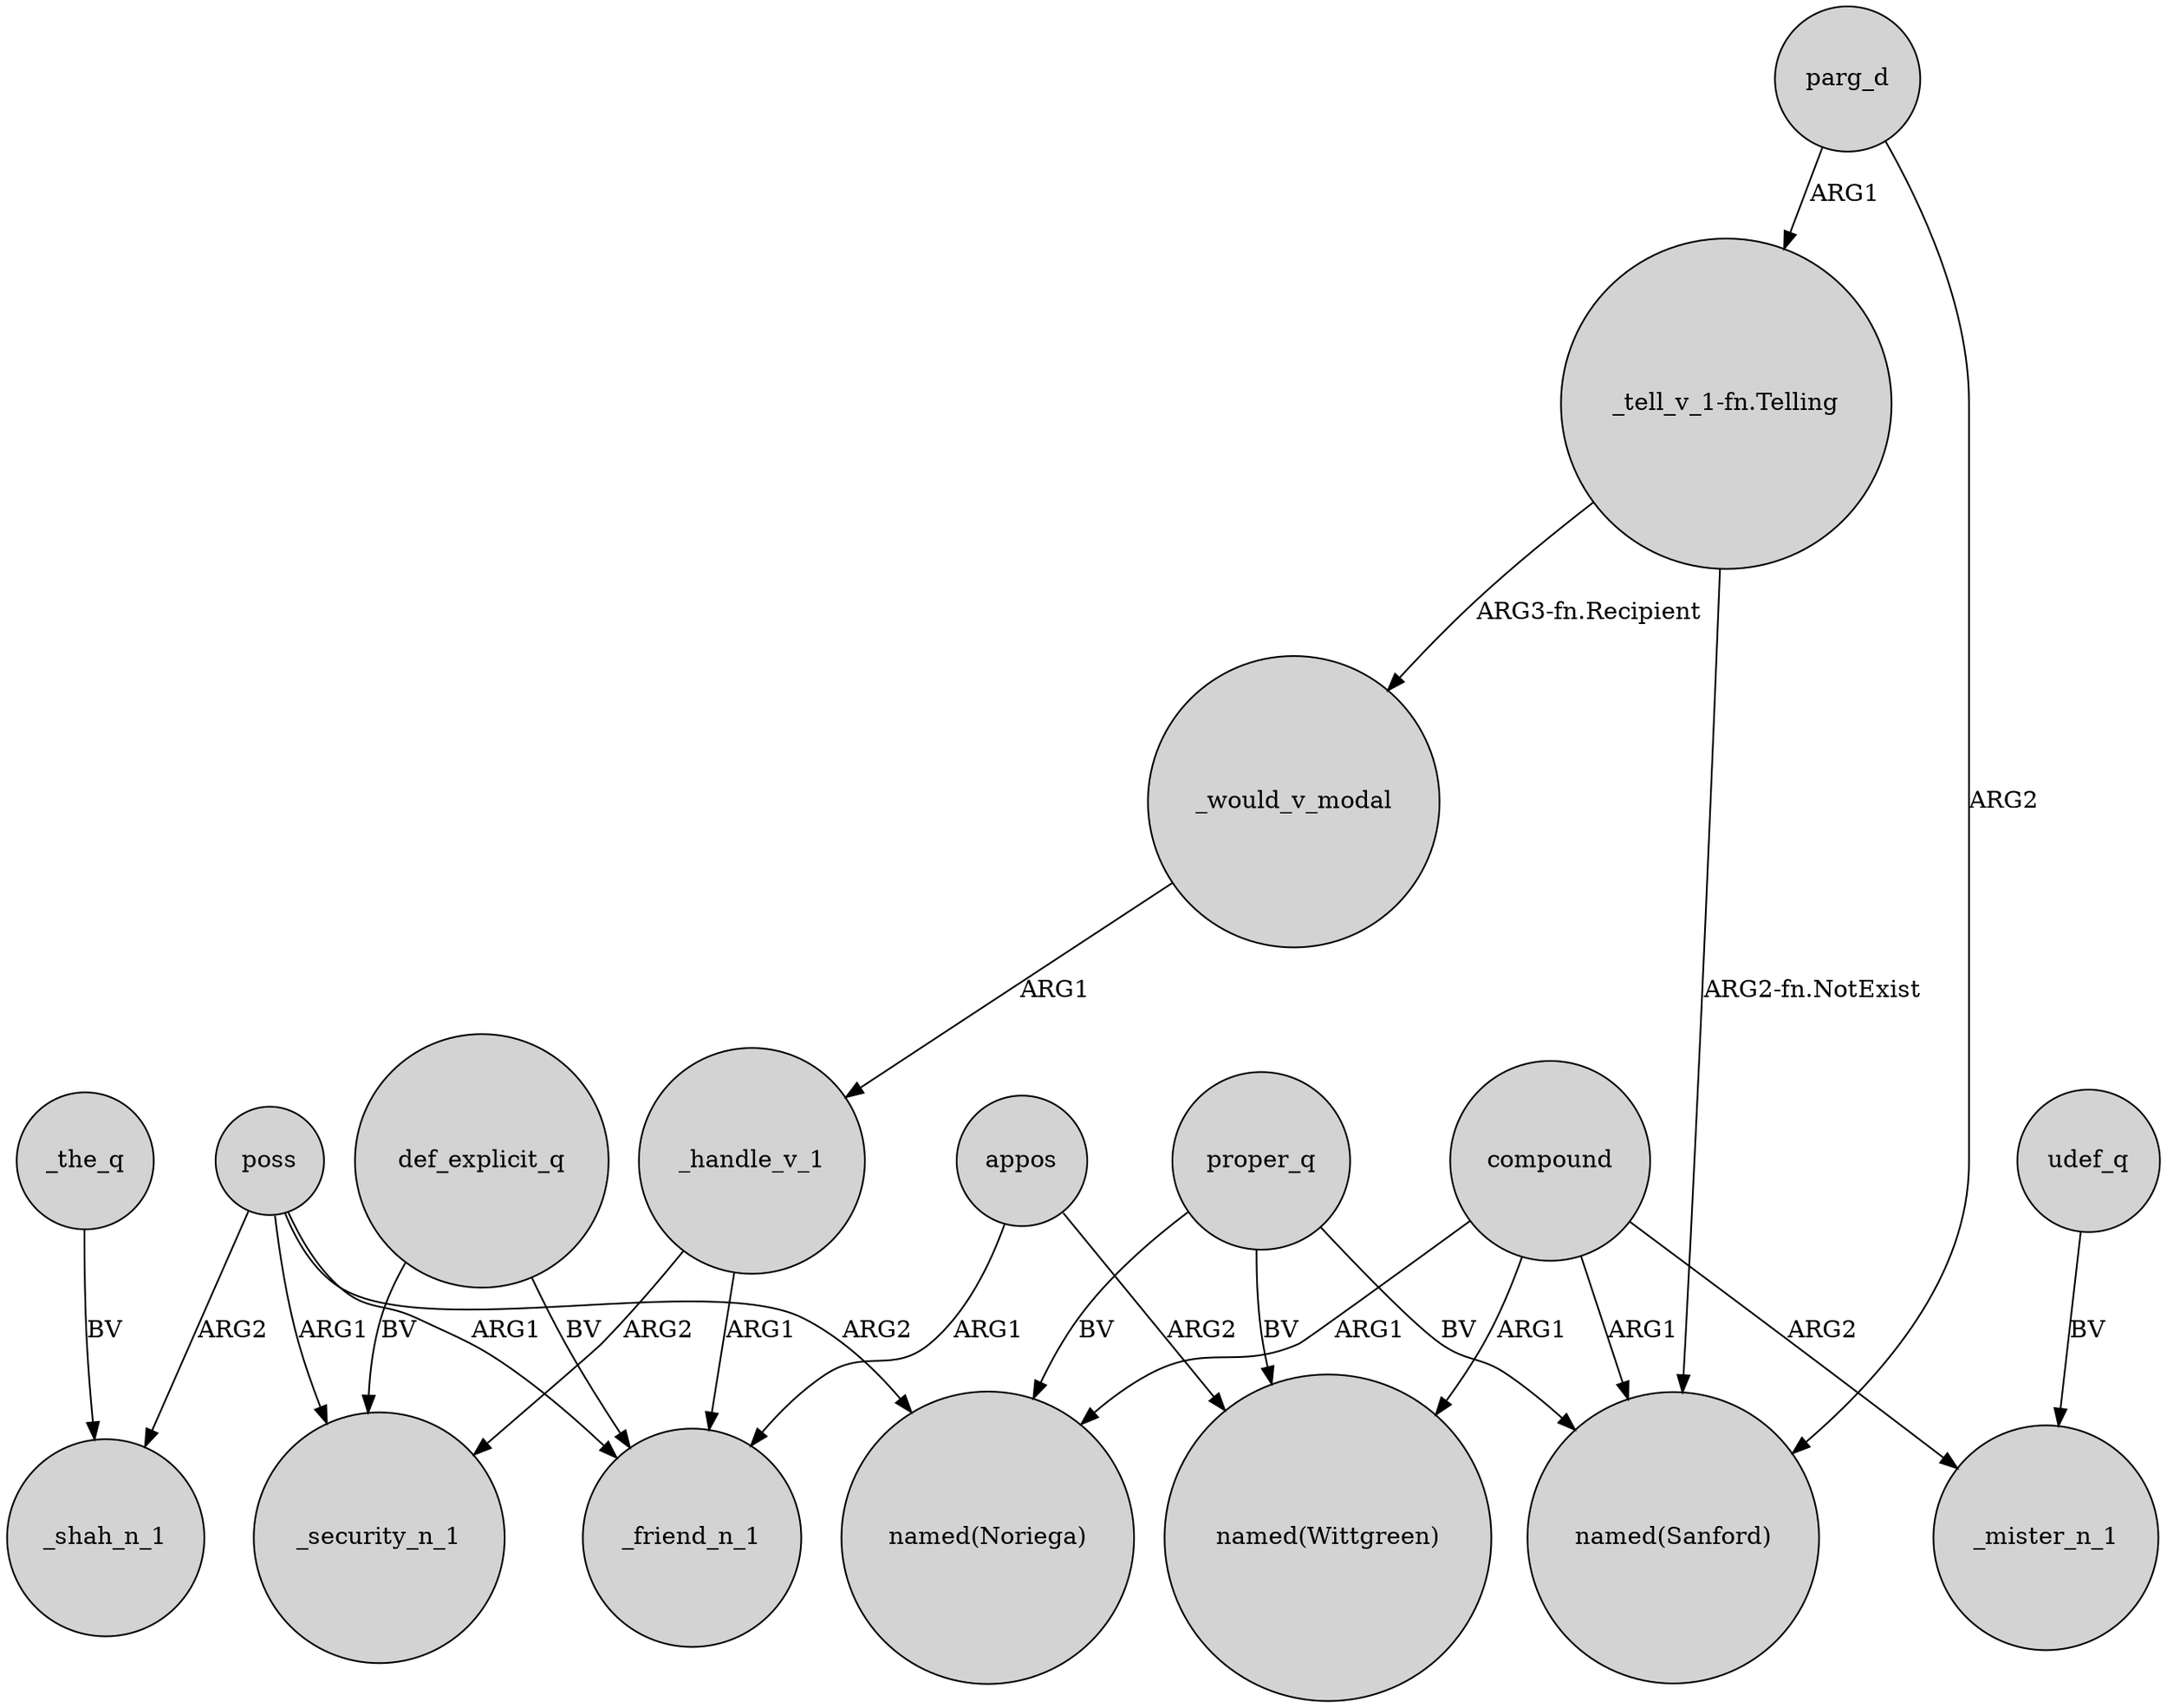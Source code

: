 digraph {
	node [shape=circle style=filled]
	compound -> "named(Wittgreen)" [label=ARG1]
	poss -> _shah_n_1 [label=ARG2]
	parg_d -> "_tell_v_1-fn.Telling" [label=ARG1]
	_would_v_modal -> _handle_v_1 [label=ARG1]
	def_explicit_q -> _security_n_1 [label=BV]
	compound -> _mister_n_1 [label=ARG2]
	"_tell_v_1-fn.Telling" -> "named(Sanford)" [label="ARG2-fn.NotExist"]
	appos -> _friend_n_1 [label=ARG1]
	udef_q -> _mister_n_1 [label=BV]
	poss -> _friend_n_1 [label=ARG1]
	_handle_v_1 -> _friend_n_1 [label=ARG1]
	poss -> _security_n_1 [label=ARG1]
	proper_q -> "named(Noriega)" [label=BV]
	"_tell_v_1-fn.Telling" -> _would_v_modal [label="ARG3-fn.Recipient"]
	_handle_v_1 -> _security_n_1 [label=ARG2]
	compound -> "named(Noriega)" [label=ARG1]
	compound -> "named(Sanford)" [label=ARG1]
	appos -> "named(Wittgreen)" [label=ARG2]
	proper_q -> "named(Wittgreen)" [label=BV]
	parg_d -> "named(Sanford)" [label=ARG2]
	proper_q -> "named(Sanford)" [label=BV]
	poss -> "named(Noriega)" [label=ARG2]
	def_explicit_q -> _friend_n_1 [label=BV]
	_the_q -> _shah_n_1 [label=BV]
}
